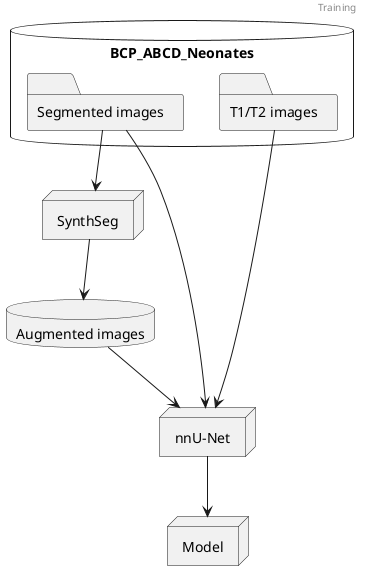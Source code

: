 @startuml
'https://plantuml.com/component-diagram

header
Training
endheader

database "BCP_ABCD_Neonates" {
    folder "Segmented images"
    folder "T1/T2 images"
}

node "SynthSeg"

database "Augmented images"

node "nnU-Net"

node "Model"

[Segmented images] --> [SynthSeg]
[SynthSeg] --> [Augmented images]
[T1/T2 images] --> [nnU-Net]
[Segmented images] --> [nnU-Net]
[Augmented images] --> [nnU-Net]
[nnU-Net] --> [Model]

@enduml